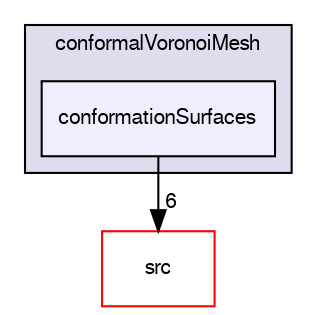 digraph "applications/utilities/mesh/generation/foamyHexMesh/conformalVoronoiMesh/conformationSurfaces" {
  bgcolor=transparent;
  compound=true
  node [ fontsize="10", fontname="FreeSans"];
  edge [ labelfontsize="10", labelfontname="FreeSans"];
  subgraph clusterdir_a00a19acf326fc72ff321e146413b4fa {
    graph [ bgcolor="#ddddee", pencolor="black", label="conformalVoronoiMesh" fontname="FreeSans", fontsize="10", URL="dir_a00a19acf326fc72ff321e146413b4fa.html"]
  dir_b76d5883d2ba2a9055ead2d1a88bec24 [shape=box, label="conformationSurfaces", style="filled", fillcolor="#eeeeff", pencolor="black", URL="dir_b76d5883d2ba2a9055ead2d1a88bec24.html"];
  }
  dir_68267d1309a1af8e8297ef4c3efbcdba [shape=box label="src" color="red" URL="dir_68267d1309a1af8e8297ef4c3efbcdba.html"];
  dir_b76d5883d2ba2a9055ead2d1a88bec24->dir_68267d1309a1af8e8297ef4c3efbcdba [headlabel="6", labeldistance=1.5 headhref="dir_000381_000577.html"];
}
